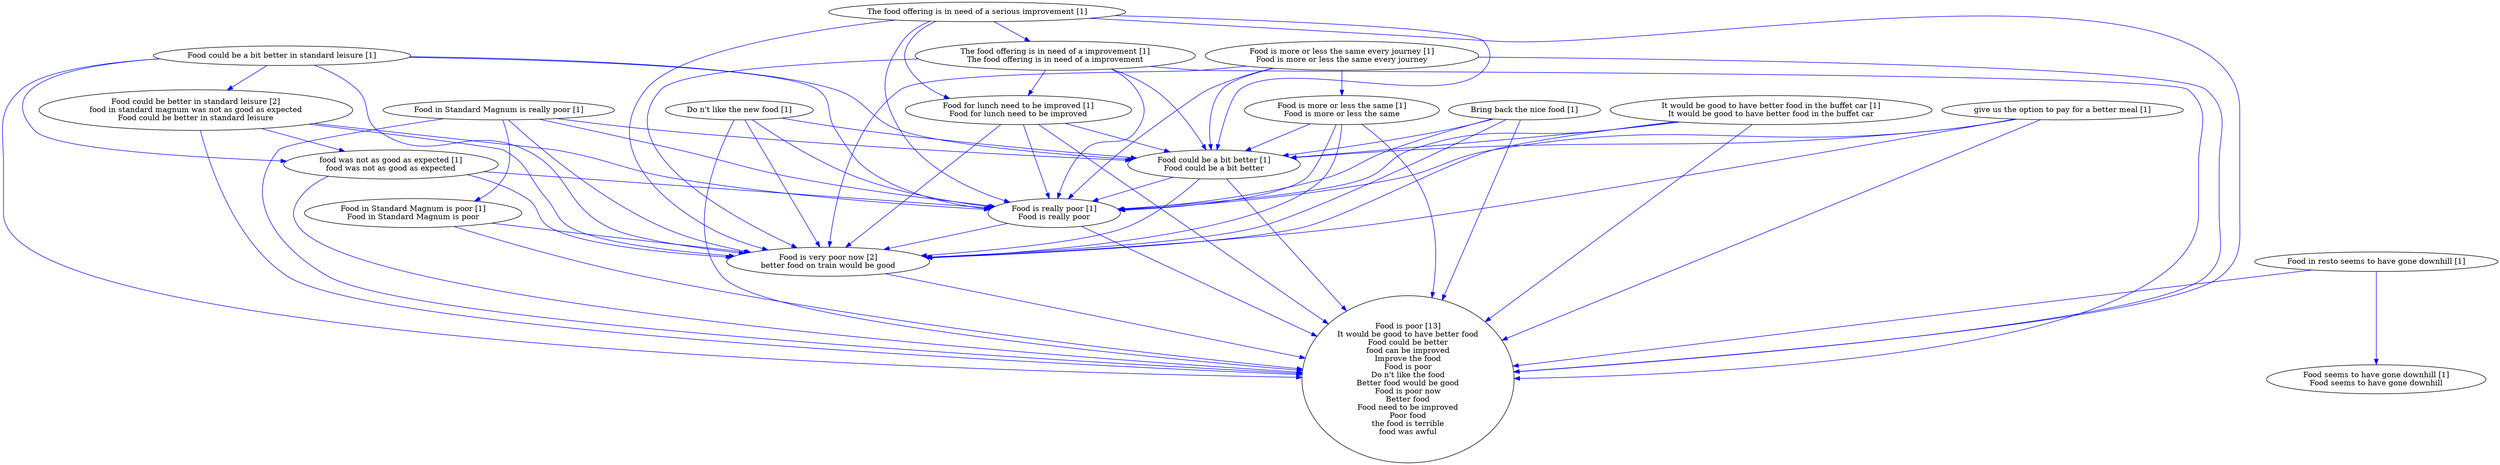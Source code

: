 digraph collapsedGraph {
"Food could be better in standard leisure [2]\nfood in standard magnum was not as good as expected\nFood could be better in standard leisure""Food is poor [13]\nIt would be good to have better food\nFood could be better\nfood can be improved\nImprove the food\nFood is poor\nDo n't like the food\nBetter food would be good\nFood is poor now\nBetter food\nFood need to be improved\nPoor food\nthe food is terrible\nfood was awful""Food is very poor now [2]\nbetter food on train would be good""Bring back the nice food [1]""Do n't like the new food [1]""Food could be a bit better in standard leisure [1]""Food could be a bit better [1]\nFood could be a bit better""Food for lunch need to be improved [1]\nFood for lunch need to be improved""Food in Standard Magnum is really poor [1]""Food in Standard Magnum is poor [1]\nFood in Standard Magnum is poor""Food is really poor [1]\nFood is really poor""Food in resto seems to have gone downhill [1]""Food seems to have gone downhill [1]\nFood seems to have gone downhill""Food is more or less the same every journey [1]\nFood is more or less the same every journey""Food is more or less the same [1]\nFood is more or less the same""It would be good to have better food in the buffet car [1]\nIt would be good to have better food in the buffet car""The food offering is in need of a serious improvement [1]""The food offering is in need of a improvement [1]\nThe food offering is in need of a improvement""food was not as good as expected [1]\nfood was not as good as expected""give us the option to pay for a better meal [1]""food was not as good as expected [1]\nfood was not as good as expected" -> "Food is poor [13]\nIt would be good to have better food\nFood could be better\nfood can be improved\nImprove the food\nFood is poor\nDo n't like the food\nBetter food would be good\nFood is poor now\nBetter food\nFood need to be improved\nPoor food\nthe food is terrible\nfood was awful" [color=blue]
"give us the option to pay for a better meal [1]" -> "Food is poor [13]\nIt would be good to have better food\nFood could be better\nfood can be improved\nImprove the food\nFood is poor\nDo n't like the food\nBetter food would be good\nFood is poor now\nBetter food\nFood need to be improved\nPoor food\nthe food is terrible\nfood was awful" [color=blue]
"Food could be a bit better in standard leisure [1]" -> "Food is poor [13]\nIt would be good to have better food\nFood could be better\nfood can be improved\nImprove the food\nFood is poor\nDo n't like the food\nBetter food would be good\nFood is poor now\nBetter food\nFood need to be improved\nPoor food\nthe food is terrible\nfood was awful" [color=blue]
"Food could be a bit better in standard leisure [1]" -> "Food is very poor now [2]\nbetter food on train would be good" [color=blue]
"Food could be a bit better in standard leisure [1]" -> "Food could be better in standard leisure [2]\nfood in standard magnum was not as good as expected\nFood could be better in standard leisure" [color=blue]
"Food could be a bit better in standard leisure [1]" -> "Food is really poor [1]\nFood is really poor" [color=blue]
"Food could be a bit better in standard leisure [1]" -> "food was not as good as expected [1]\nfood was not as good as expected" [color=blue]
"The food offering is in need of a serious improvement [1]" -> "Food is poor [13]\nIt would be good to have better food\nFood could be better\nfood can be improved\nImprove the food\nFood is poor\nDo n't like the food\nBetter food would be good\nFood is poor now\nBetter food\nFood need to be improved\nPoor food\nthe food is terrible\nfood was awful" [color=blue]
"The food offering is in need of a serious improvement [1]" -> "Food could be a bit better [1]\nFood could be a bit better" [color=blue]
"The food offering is in need of a improvement [1]\nThe food offering is in need of a improvement" -> "Food could be a bit better [1]\nFood could be a bit better" [color=blue]
"The food offering is in need of a improvement [1]\nThe food offering is in need of a improvement" -> "Food is poor [13]\nIt would be good to have better food\nFood could be better\nfood can be improved\nImprove the food\nFood is poor\nDo n't like the food\nBetter food would be good\nFood is poor now\nBetter food\nFood need to be improved\nPoor food\nthe food is terrible\nfood was awful" [color=blue]
"Food is really poor [1]\nFood is really poor" -> "Food is poor [13]\nIt would be good to have better food\nFood could be better\nfood can be improved\nImprove the food\nFood is poor\nDo n't like the food\nBetter food would be good\nFood is poor now\nBetter food\nFood need to be improved\nPoor food\nthe food is terrible\nfood was awful" [color=blue]
"Food is really poor [1]\nFood is really poor" -> "Food is very poor now [2]\nbetter food on train would be good" [color=blue]
"Bring back the nice food [1]" -> "Food is poor [13]\nIt would be good to have better food\nFood could be better\nfood can be improved\nImprove the food\nFood is poor\nDo n't like the food\nBetter food would be good\nFood is poor now\nBetter food\nFood need to be improved\nPoor food\nthe food is terrible\nfood was awful" [color=blue]
"It would be good to have better food in the buffet car [1]\nIt would be good to have better food in the buffet car" -> "Food is poor [13]\nIt would be good to have better food\nFood could be better\nfood can be improved\nImprove the food\nFood is poor\nDo n't like the food\nBetter food would be good\nFood is poor now\nBetter food\nFood need to be improved\nPoor food\nthe food is terrible\nfood was awful" [color=blue]
"It would be good to have better food in the buffet car [1]\nIt would be good to have better food in the buffet car" -> "Food is very poor now [2]\nbetter food on train would be good" [color=blue]
"Bring back the nice food [1]" -> "Food could be a bit better [1]\nFood could be a bit better" [color=blue]
"Food is more or less the same every journey [1]\nFood is more or less the same every journey" -> "Food is very poor now [2]\nbetter food on train would be good" [color=blue]
"Food is more or less the same every journey [1]\nFood is more or less the same every journey" -> "Food is poor [13]\nIt would be good to have better food\nFood could be better\nfood can be improved\nImprove the food\nFood is poor\nDo n't like the food\nBetter food would be good\nFood is poor now\nBetter food\nFood need to be improved\nPoor food\nthe food is terrible\nfood was awful" [color=blue]
"Food is more or less the same [1]\nFood is more or less the same" -> "Food is poor [13]\nIt would be good to have better food\nFood could be better\nfood can be improved\nImprove the food\nFood is poor\nDo n't like the food\nBetter food would be good\nFood is poor now\nBetter food\nFood need to be improved\nPoor food\nthe food is terrible\nfood was awful" [color=blue]
"Food for lunch need to be improved [1]\nFood for lunch need to be improved" -> "Food is poor [13]\nIt would be good to have better food\nFood could be better\nfood can be improved\nImprove the food\nFood is poor\nDo n't like the food\nBetter food would be good\nFood is poor now\nBetter food\nFood need to be improved\nPoor food\nthe food is terrible\nfood was awful" [color=blue]
"Food is more or less the same [1]\nFood is more or less the same" -> "Food is very poor now [2]\nbetter food on train would be good" [color=blue]
"Food for lunch need to be improved [1]\nFood for lunch need to be improved" -> "Food could be a bit better [1]\nFood could be a bit better" [color=blue]
"Food is more or less the same [1]\nFood is more or less the same" -> "Food could be a bit better [1]\nFood could be a bit better" [color=blue]
"Food could be a bit better [1]\nFood could be a bit better" -> "Food is very poor now [2]\nbetter food on train would be good" [color=blue]
"Food could be a bit better [1]\nFood could be a bit better" -> "Food is poor [13]\nIt would be good to have better food\nFood could be better\nfood can be improved\nImprove the food\nFood is poor\nDo n't like the food\nBetter food would be good\nFood is poor now\nBetter food\nFood need to be improved\nPoor food\nthe food is terrible\nfood was awful" [color=blue]
"It would be good to have better food in the buffet car [1]\nIt would be good to have better food in the buffet car" -> "Food is really poor [1]\nFood is really poor" [color=blue]
"Food is more or less the same [1]\nFood is more or less the same" -> "Food is really poor [1]\nFood is really poor" [color=blue]
"Food in resto seems to have gone downhill [1]" -> "Food is poor [13]\nIt would be good to have better food\nFood could be better\nfood can be improved\nImprove the food\nFood is poor\nDo n't like the food\nBetter food would be good\nFood is poor now\nBetter food\nFood need to be improved\nPoor food\nthe food is terrible\nfood was awful" [color=blue]
"Food is more or less the same every journey [1]\nFood is more or less the same every journey" -> "Food is really poor [1]\nFood is really poor" [color=blue]
"Food could be better in standard leisure [2]\nfood in standard magnum was not as good as expected\nFood could be better in standard leisure" -> "Food is poor [13]\nIt would be good to have better food\nFood could be better\nfood can be improved\nImprove the food\nFood is poor\nDo n't like the food\nBetter food would be good\nFood is poor now\nBetter food\nFood need to be improved\nPoor food\nthe food is terrible\nfood was awful" [color=blue]
"It would be good to have better food in the buffet car [1]\nIt would be good to have better food in the buffet car" -> "Food could be a bit better [1]\nFood could be a bit better" [color=blue]
"food was not as good as expected [1]\nfood was not as good as expected" -> "Food is very poor now [2]\nbetter food on train would be good" [color=blue]
"Food is very poor now [2]\nbetter food on train would be good" -> "Food is poor [13]\nIt would be good to have better food\nFood could be better\nfood can be improved\nImprove the food\nFood is poor\nDo n't like the food\nBetter food would be good\nFood is poor now\nBetter food\nFood need to be improved\nPoor food\nthe food is terrible\nfood was awful" [color=blue]
"Food could be better in standard leisure [2]\nfood in standard magnum was not as good as expected\nFood could be better in standard leisure" -> "Food is very poor now [2]\nbetter food on train would be good" [color=blue]
"The food offering is in need of a serious improvement [1]" -> "Food is very poor now [2]\nbetter food on train would be good" [color=blue]
"Bring back the nice food [1]" -> "Food is really poor [1]\nFood is really poor" [color=blue]
"food was not as good as expected [1]\nfood was not as good as expected" -> "Food is really poor [1]\nFood is really poor" [color=blue]
"The food offering is in need of a improvement [1]\nThe food offering is in need of a improvement" -> "Food is really poor [1]\nFood is really poor" [color=blue]
"Bring back the nice food [1]" -> "Food is very poor now [2]\nbetter food on train would be good" [color=blue]
"Food could be better in standard leisure [2]\nfood in standard magnum was not as good as expected\nFood could be better in standard leisure" -> "food was not as good as expected [1]\nfood was not as good as expected" [color=blue]
"Food could be better in standard leisure [2]\nfood in standard magnum was not as good as expected\nFood could be better in standard leisure" -> "Food is really poor [1]\nFood is really poor" [color=blue]
"The food offering is in need of a serious improvement [1]" -> "Food for lunch need to be improved [1]\nFood for lunch need to be improved" [color=blue]
"Food in Standard Magnum is poor [1]\nFood in Standard Magnum is poor" -> "Food is poor [13]\nIt would be good to have better food\nFood could be better\nfood can be improved\nImprove the food\nFood is poor\nDo n't like the food\nBetter food would be good\nFood is poor now\nBetter food\nFood need to be improved\nPoor food\nthe food is terrible\nfood was awful" [color=blue]
"The food offering is in need of a improvement [1]\nThe food offering is in need of a improvement" -> "Food is very poor now [2]\nbetter food on train would be good" [color=blue]
"Food for lunch need to be improved [1]\nFood for lunch need to be improved" -> "Food is very poor now [2]\nbetter food on train would be good" [color=blue]
"Food could be a bit better [1]\nFood could be a bit better" -> "Food is really poor [1]\nFood is really poor" [color=blue]
"The food offering is in need of a improvement [1]\nThe food offering is in need of a improvement" -> "Food for lunch need to be improved [1]\nFood for lunch need to be improved" [color=blue]
"Do n't like the new food [1]" -> "Food is poor [13]\nIt would be good to have better food\nFood could be better\nfood can be improved\nImprove the food\nFood is poor\nDo n't like the food\nBetter food would be good\nFood is poor now\nBetter food\nFood need to be improved\nPoor food\nthe food is terrible\nfood was awful" [color=blue]
"Do n't like the new food [1]" -> "Food could be a bit better [1]\nFood could be a bit better" [color=blue]
"give us the option to pay for a better meal [1]" -> "Food could be a bit better [1]\nFood could be a bit better" [color=blue]
"give us the option to pay for a better meal [1]" -> "Food is really poor [1]\nFood is really poor" [color=blue]
"Food in Standard Magnum is really poor [1]" -> "Food is poor [13]\nIt would be good to have better food\nFood could be better\nfood can be improved\nImprove the food\nFood is poor\nDo n't like the food\nBetter food would be good\nFood is poor now\nBetter food\nFood need to be improved\nPoor food\nthe food is terrible\nfood was awful" [color=blue]
"give us the option to pay for a better meal [1]" -> "Food is very poor now [2]\nbetter food on train would be good" [color=blue]
"Food is more or less the same every journey [1]\nFood is more or less the same every journey" -> "Food could be a bit better [1]\nFood could be a bit better" [color=blue]
"Food for lunch need to be improved [1]\nFood for lunch need to be improved" -> "Food is really poor [1]\nFood is really poor" [color=blue]
"The food offering is in need of a serious improvement [1]" -> "Food is really poor [1]\nFood is really poor" [color=blue]
"Do n't like the new food [1]" -> "Food is really poor [1]\nFood is really poor" [color=blue]
"Food in Standard Magnum is poor [1]\nFood in Standard Magnum is poor" -> "Food is very poor now [2]\nbetter food on train would be good" [color=blue]
"Do n't like the new food [1]" -> "Food is very poor now [2]\nbetter food on train would be good" [color=blue]
"Food in Standard Magnum is really poor [1]" -> "Food is very poor now [2]\nbetter food on train would be good" [color=blue]
"Food in Standard Magnum is really poor [1]" -> "Food could be a bit better [1]\nFood could be a bit better" [color=blue]
"Food could be a bit better in standard leisure [1]" -> "Food could be a bit better [1]\nFood could be a bit better" [color=blue]
"Food in Standard Magnum is really poor [1]" -> "Food in Standard Magnum is poor [1]\nFood in Standard Magnum is poor" [color=blue]
"Food in Standard Magnum is really poor [1]" -> "Food is really poor [1]\nFood is really poor" [color=blue]
"Food in resto seems to have gone downhill [1]" -> "Food seems to have gone downhill [1]\nFood seems to have gone downhill" [color=blue]
"Food is more or less the same every journey [1]\nFood is more or less the same every journey" -> "Food is more or less the same [1]\nFood is more or less the same" [color=blue]
"The food offering is in need of a serious improvement [1]" -> "The food offering is in need of a improvement [1]\nThe food offering is in need of a improvement" [color=blue]
}